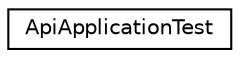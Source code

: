 digraph G
{
  edge [fontname="Helvetica",fontsize="10",labelfontname="Helvetica",labelfontsize="10"];
  node [fontname="Helvetica",fontsize="10",shape=record];
  rankdir=LR;
  Node1 [label="ApiApplicationTest",height=0.2,width=0.4,color="black", fillcolor="white", style="filled",URL="$class_api_application_test.html"];
}
